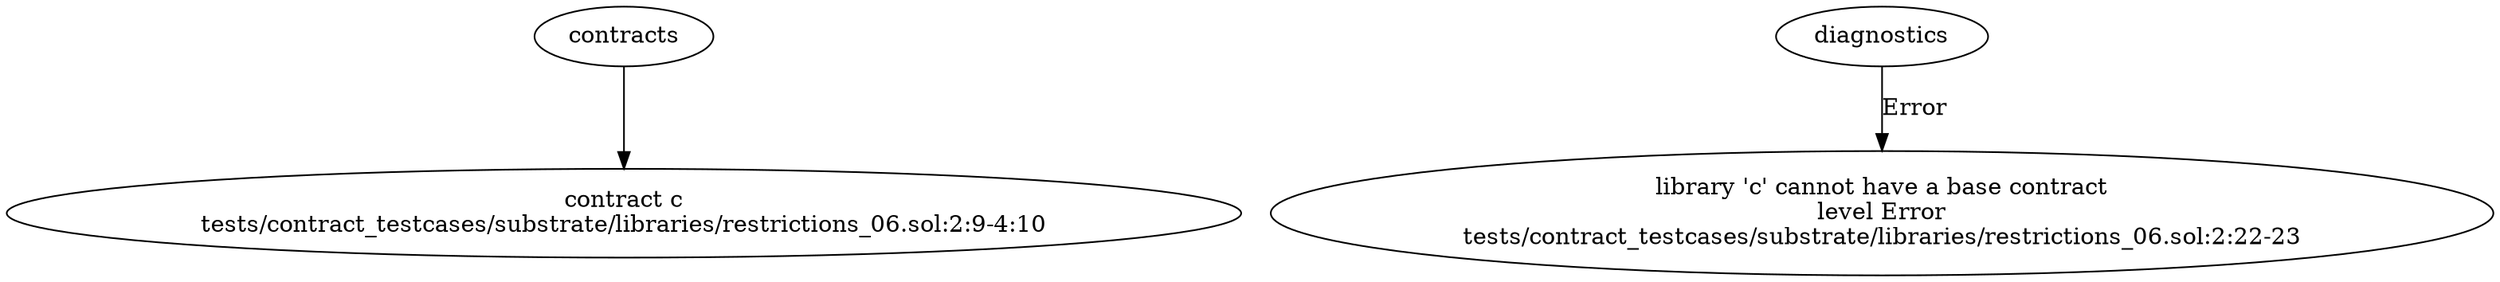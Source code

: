 strict digraph "tests/contract_testcases/substrate/libraries/restrictions_06.sol" {
	contract [label="contract c\ntests/contract_testcases/substrate/libraries/restrictions_06.sol:2:9-4:10"]
	diagnostic [label="library 'c' cannot have a base contract\nlevel Error\ntests/contract_testcases/substrate/libraries/restrictions_06.sol:2:22-23"]
	contracts -> contract
	diagnostics -> diagnostic [label="Error"]
}
